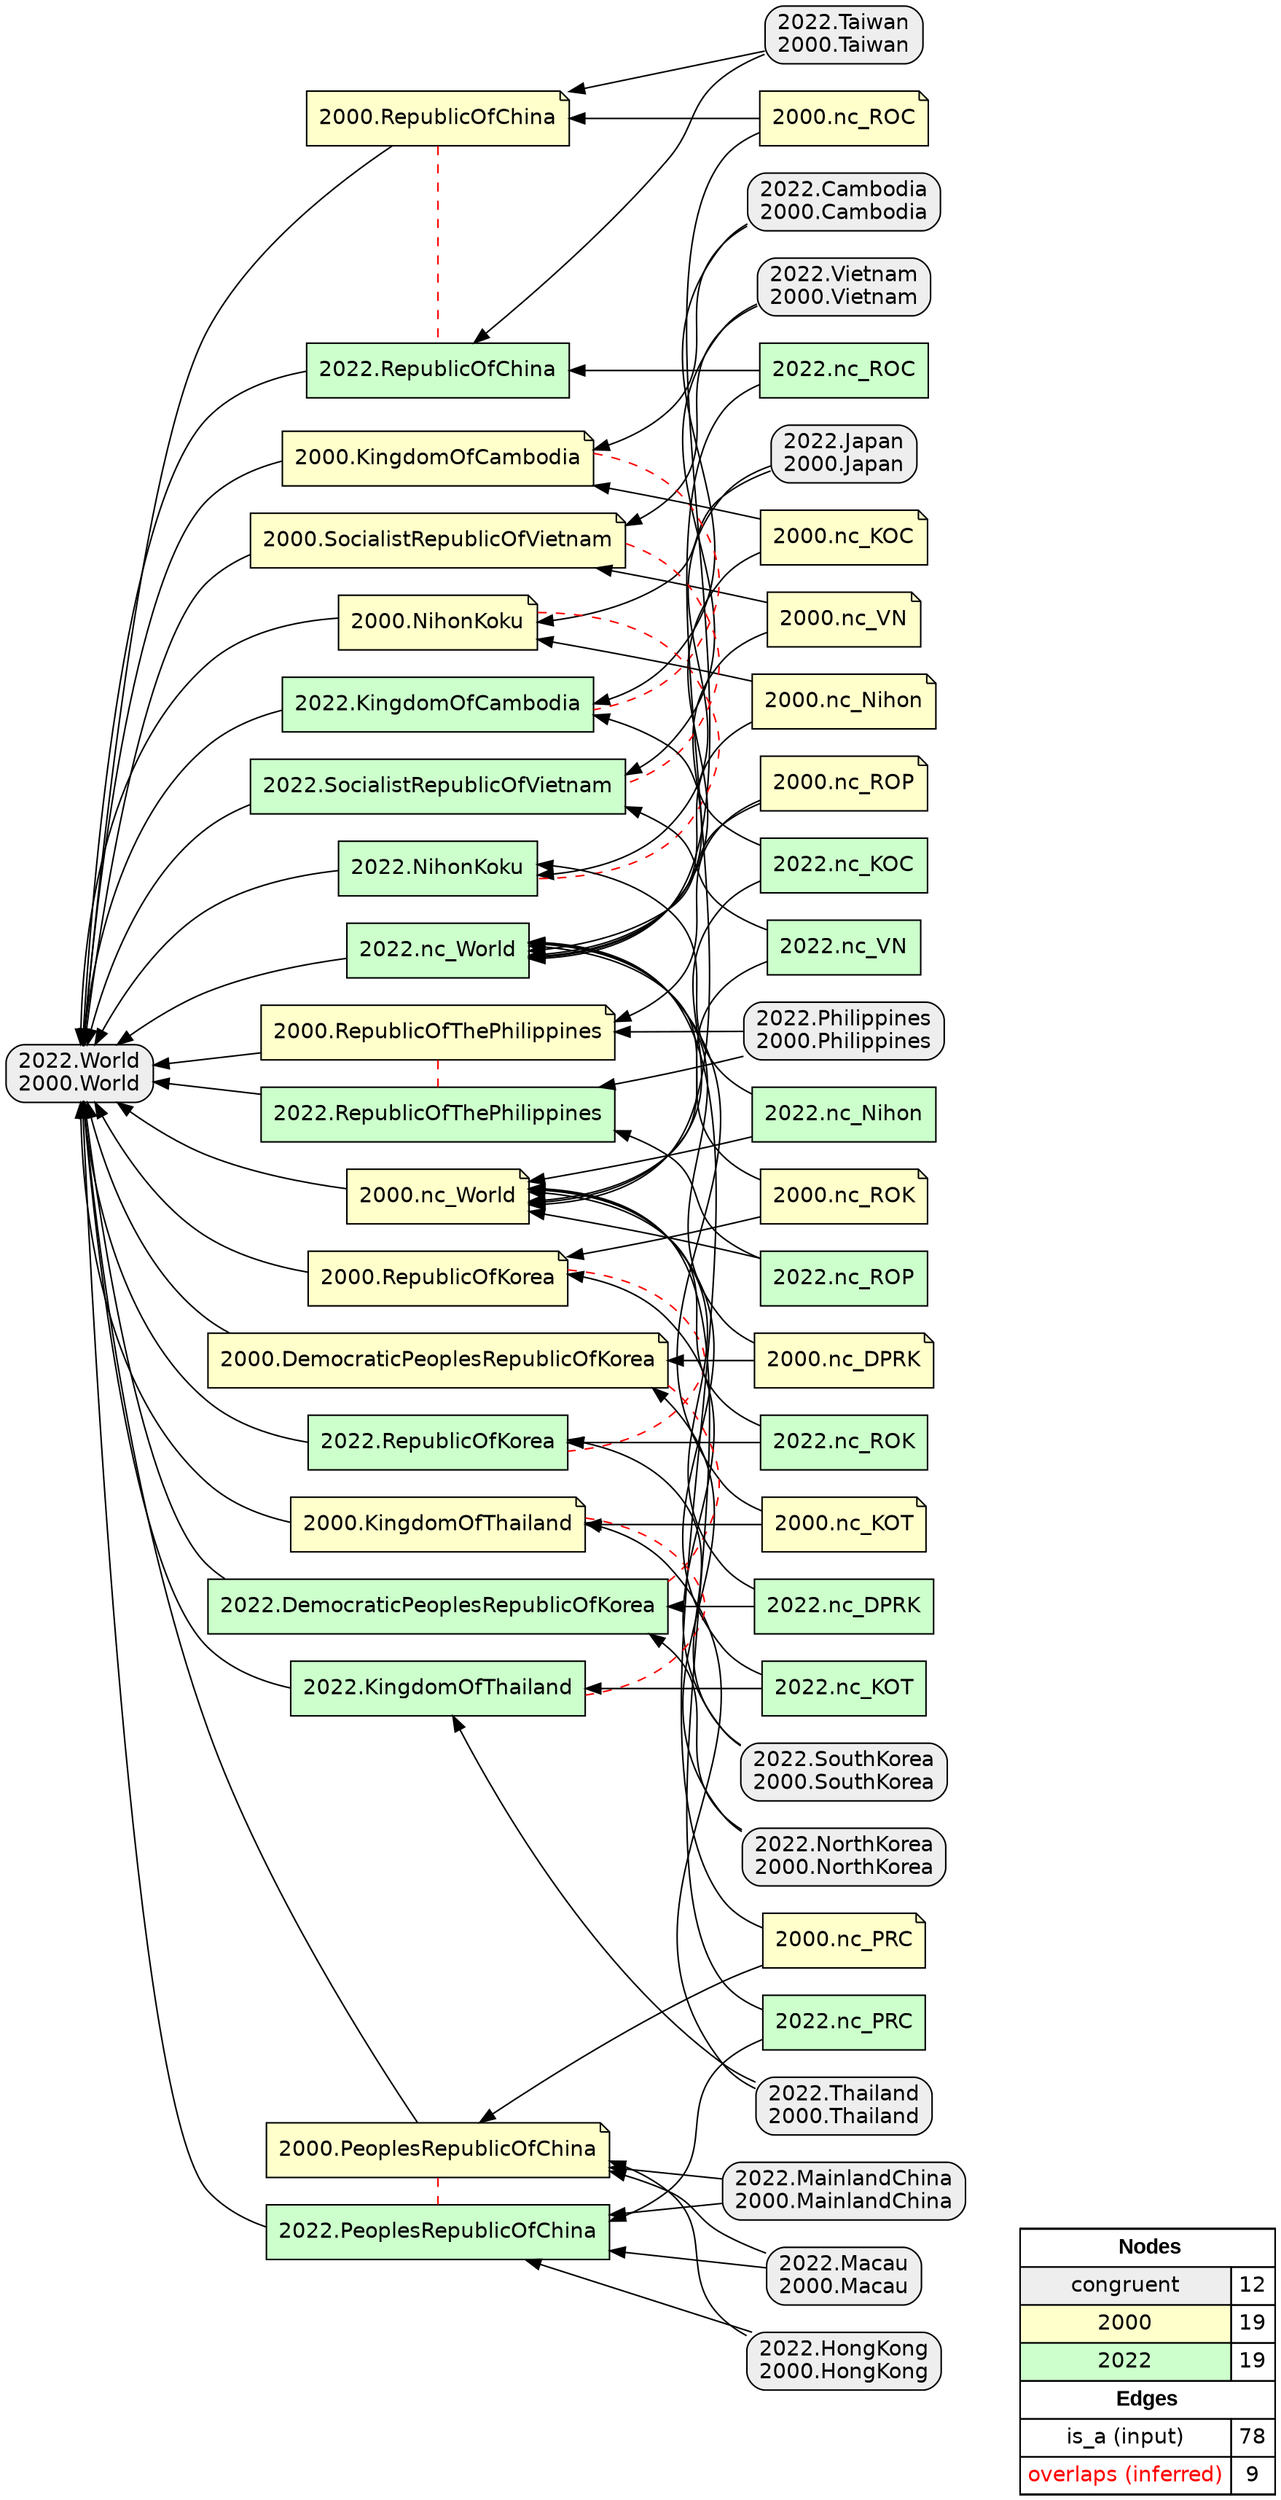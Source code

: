 digraph{
rankdir=RL
node[shape=box style="filled,rounded" fillcolor="#EEEEEE" fontname="helvetica"] 
"2022.Cambodia\n2000.Cambodia"
"2022.Thailand\n2000.Thailand"
"2022.Philippines\n2000.Philippines"
"2022.World\n2000.World"
"2022.Japan\n2000.Japan"
"2022.HongKong\n2000.HongKong"
"2022.Taiwan\n2000.Taiwan"
"2022.MainlandChina\n2000.MainlandChina"
"2022.Macau\n2000.Macau"
"2022.Vietnam\n2000.Vietnam"
"2022.NorthKorea\n2000.NorthKorea"
"2022.SouthKorea\n2000.SouthKorea"
node[shape=note style=filled fillcolor="#FFFFCC" fontname="helvetica"] 
"2000.nc_VN"
"2000.KingdomOfCambodia"
"2000.RepublicOfChina"
"2000.RepublicOfThePhilippines"
"2000.nc_Nihon"
"2000.RepublicOfKorea"
"2000.nc_ROP"
"2000.nc_ROK"
"2000.nc_ROC"
"2000.SocialistRepublicOfVietnam"
"2000.nc_DPRK"
"2000.NihonKoku"
"2000.nc_KOC"
"2000.nc_KOT"
"2000.nc_PRC"
"2000.PeoplesRepublicOfChina"
"2000.DemocraticPeoplesRepublicOfKorea"
"2000.nc_World"
"2000.KingdomOfThailand"
node[shape=box style=filled fillcolor="#CCFFCC" fontname="helvetica"] 
"2022.nc_VN"
"2022.SocialistRepublicOfVietnam"
"2022.RepublicOfKorea"
"2022.DemocraticPeoplesRepublicOfKorea"
"2022.nc_World"
"2022.PeoplesRepublicOfChina"
"2022.nc_ROC"
"2022.RepublicOfChina"
"2022.NihonKoku"
"2022.nc_KOT"
"2022.RepublicOfThePhilippines"
"2022.nc_DPRK"
"2022.KingdomOfThailand"
"2022.nc_ROK"
"2022.nc_PRC"
"2022.nc_KOC"
"2022.nc_Nihon"
"2022.nc_ROP"
"2022.KingdomOfCambodia"
edge[arrowhead=normal style=dotted color="#000000" constraint=true penwidth=1]
edge[arrowhead=normal style=solid color="#000000" constraint=true penwidth=1]
"2000.nc_World" -> "2022.World\n2000.World"
"2022.Macau\n2000.Macau" -> "2000.PeoplesRepublicOfChina"
"2022.Philippines\n2000.Philippines" -> "2000.RepublicOfThePhilippines"
"2022.nc_DPRK" -> "2022.DemocraticPeoplesRepublicOfKorea"
"2022.nc_VN" -> "2022.SocialistRepublicOfVietnam"
"2022.Taiwan\n2000.Taiwan" -> "2022.RepublicOfChina"
"2000.nc_ROK" -> "2000.RepublicOfKorea"
"2022.nc_ROP" -> "2000.nc_World"
"2000.KingdomOfCambodia" -> "2022.World\n2000.World"
"2022.Taiwan\n2000.Taiwan" -> "2000.RepublicOfChina"
"2022.nc_ROC" -> "2022.RepublicOfChina"
"2000.NihonKoku" -> "2022.World\n2000.World"
"2022.NorthKorea\n2000.NorthKorea" -> "2000.DemocraticPeoplesRepublicOfKorea"
"2022.nc_ROK" -> "2022.RepublicOfKorea"
"2022.HongKong\n2000.HongKong" -> "2000.PeoplesRepublicOfChina"
"2000.KingdomOfThailand" -> "2022.World\n2000.World"
"2000.nc_ROP" -> "2022.nc_World"
"2022.nc_Nihon" -> "2022.NihonKoku"
"2000.nc_KOT" -> "2022.nc_World"
"2022.SouthKorea\n2000.SouthKorea" -> "2022.RepublicOfKorea"
"2022.MainlandChina\n2000.MainlandChina" -> "2022.PeoplesRepublicOfChina"
"2022.nc_KOT" -> "2022.KingdomOfThailand"
"2000.SocialistRepublicOfVietnam" -> "2022.World\n2000.World"
"2022.NorthKorea\n2000.NorthKorea" -> "2022.DemocraticPeoplesRepublicOfKorea"
"2000.nc_ROC" -> "2000.RepublicOfChina"
"2022.RepublicOfThePhilippines" -> "2022.World\n2000.World"
"2000.RepublicOfChina" -> "2022.World\n2000.World"
"2022.nc_KOT" -> "2000.nc_World"
"2000.nc_DPRK" -> "2022.nc_World"
"2022.KingdomOfThailand" -> "2022.World\n2000.World"
"2022.Thailand\n2000.Thailand" -> "2022.KingdomOfThailand"
"2000.nc_VN" -> "2000.SocialistRepublicOfVietnam"
"2022.Cambodia\n2000.Cambodia" -> "2000.KingdomOfCambodia"
"2022.Philippines\n2000.Philippines" -> "2022.RepublicOfThePhilippines"
"2000.nc_KOC" -> "2000.KingdomOfCambodia"
"2000.nc_Nihon" -> "2022.nc_World"
"2000.nc_VN" -> "2022.nc_World"
"2022.Japan\n2000.Japan" -> "2022.NihonKoku"
"2000.PeoplesRepublicOfChina" -> "2022.World\n2000.World"
"2022.SouthKorea\n2000.SouthKorea" -> "2000.RepublicOfKorea"
"2000.nc_PRC" -> "2022.nc_World"
"2022.RepublicOfKorea" -> "2022.World\n2000.World"
"2000.nc_DPRK" -> "2000.DemocraticPeoplesRepublicOfKorea"
"2022.nc_KOC" -> "2000.nc_World"
"2022.DemocraticPeoplesRepublicOfKorea" -> "2022.World\n2000.World"
"2022.nc_ROC" -> "2000.nc_World"
"2000.nc_PRC" -> "2000.PeoplesRepublicOfChina"
"2000.nc_KOC" -> "2022.nc_World"
"2022.KingdomOfCambodia" -> "2022.World\n2000.World"
"2022.NihonKoku" -> "2022.World\n2000.World"
"2000.nc_ROC" -> "2022.nc_World"
"2022.nc_World" -> "2022.World\n2000.World"
"2022.nc_ROP" -> "2022.RepublicOfThePhilippines"
"2022.nc_ROK" -> "2000.nc_World"
"2000.RepublicOfKorea" -> "2022.World\n2000.World"
"2000.DemocraticPeoplesRepublicOfKorea" -> "2022.World\n2000.World"
"2000.nc_KOT" -> "2000.KingdomOfThailand"
"2022.PeoplesRepublicOfChina" -> "2022.World\n2000.World"
"2022.HongKong\n2000.HongKong" -> "2022.PeoplesRepublicOfChina"
"2022.Vietnam\n2000.Vietnam" -> "2000.SocialistRepublicOfVietnam"
"2022.Vietnam\n2000.Vietnam" -> "2022.SocialistRepublicOfVietnam"
"2022.nc_Nihon" -> "2000.nc_World"
"2022.RepublicOfChina" -> "2022.World\n2000.World"
"2022.nc_VN" -> "2000.nc_World"
"2022.nc_DPRK" -> "2000.nc_World"
"2022.Cambodia\n2000.Cambodia" -> "2022.KingdomOfCambodia"
"2022.Japan\n2000.Japan" -> "2000.NihonKoku"
"2000.nc_Nihon" -> "2000.NihonKoku"
"2000.RepublicOfThePhilippines" -> "2022.World\n2000.World"
"2022.MainlandChina\n2000.MainlandChina" -> "2000.PeoplesRepublicOfChina"
"2000.nc_ROP" -> "2000.RepublicOfThePhilippines"
"2022.Thailand\n2000.Thailand" -> "2000.KingdomOfThailand"
"2022.SocialistRepublicOfVietnam" -> "2022.World\n2000.World"
"2022.Macau\n2000.Macau" -> "2022.PeoplesRepublicOfChina"
"2022.nc_PRC" -> "2000.nc_World"
"2022.nc_KOC" -> "2022.KingdomOfCambodia"
"2022.nc_PRC" -> "2022.PeoplesRepublicOfChina"
"2000.nc_ROK" -> "2022.nc_World"
edge[arrowhead=none style=dashed color="#FF0000" constraint=false penwidth=1]
"2000.RepublicOfThePhilippines" -> "2022.RepublicOfThePhilippines"
"2000.RepublicOfKorea" -> "2022.RepublicOfKorea"
"2000.RepublicOfChina" -> "2022.RepublicOfChina"
"2000.SocialistRepublicOfVietnam" -> "2022.SocialistRepublicOfVietnam"
"2000.PeoplesRepublicOfChina" -> "2022.PeoplesRepublicOfChina"
"2000.NihonKoku" -> "2022.NihonKoku"
"2000.KingdomOfThailand" -> "2022.KingdomOfThailand"
"2000.DemocraticPeoplesRepublicOfKorea" -> "2022.DemocraticPeoplesRepublicOfKorea"
"2000.KingdomOfCambodia" -> "2022.KingdomOfCambodia"
node[shape=box] 
{rank=source Legend [fillcolor= white margin=0 label=< 
 <TABLE BORDER="0" CELLBORDER="1" CELLSPACING="0" CELLPADDING="4"> 
<TR> <TD COLSPAN="2"><font face="Arial Black"> Nodes</font></TD> </TR> 
<TR> 
 <TD bgcolor="#EEEEEE" fontname="helvetica">congruent</TD> 
 <TD>12</TD> 
 </TR> 
<TR> 
 <TD bgcolor="#FFFFCC" fontname="helvetica">2000</TD> 
 <TD>19</TD> 
 </TR> 
<TR> 
 <TD bgcolor="#CCFFCC" fontname="helvetica">2022</TD> 
 <TD>19</TD> 
 </TR> 
<TR> <TD COLSPAN="2"><font face = "Arial Black"> Edges </font></TD> </TR> 
<TR> 
 <TD><font color ="#000000">is_a (input)</font></TD><TD>78</TD>
</TR>
<TR> 
 <TD><font color ="#FF0000">overlaps (inferred)</font></TD><TD>9</TD>
</TR>
</TABLE> 
 >] } 
}